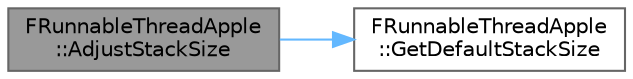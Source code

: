 digraph "FRunnableThreadApple::AdjustStackSize"
{
 // INTERACTIVE_SVG=YES
 // LATEX_PDF_SIZE
  bgcolor="transparent";
  edge [fontname=Helvetica,fontsize=10,labelfontname=Helvetica,labelfontsize=10];
  node [fontname=Helvetica,fontsize=10,shape=box,height=0.2,width=0.4];
  rankdir="LR";
  Node1 [id="Node000001",label="FRunnableThreadApple\l::AdjustStackSize",height=0.2,width=0.4,color="gray40", fillcolor="grey60", style="filled", fontcolor="black",tooltip="Allows platforms to adjust stack size."];
  Node1 -> Node2 [id="edge1_Node000001_Node000002",color="steelblue1",style="solid",tooltip=" "];
  Node2 [id="Node000002",label="FRunnableThreadApple\l::GetDefaultStackSize",height=0.2,width=0.4,color="grey40", fillcolor="white", style="filled",URL="$d0/d3a/classFRunnableThreadApple.html#ad7253db9d60ecea4fa9570cc5556a865",tooltip=" "];
}
